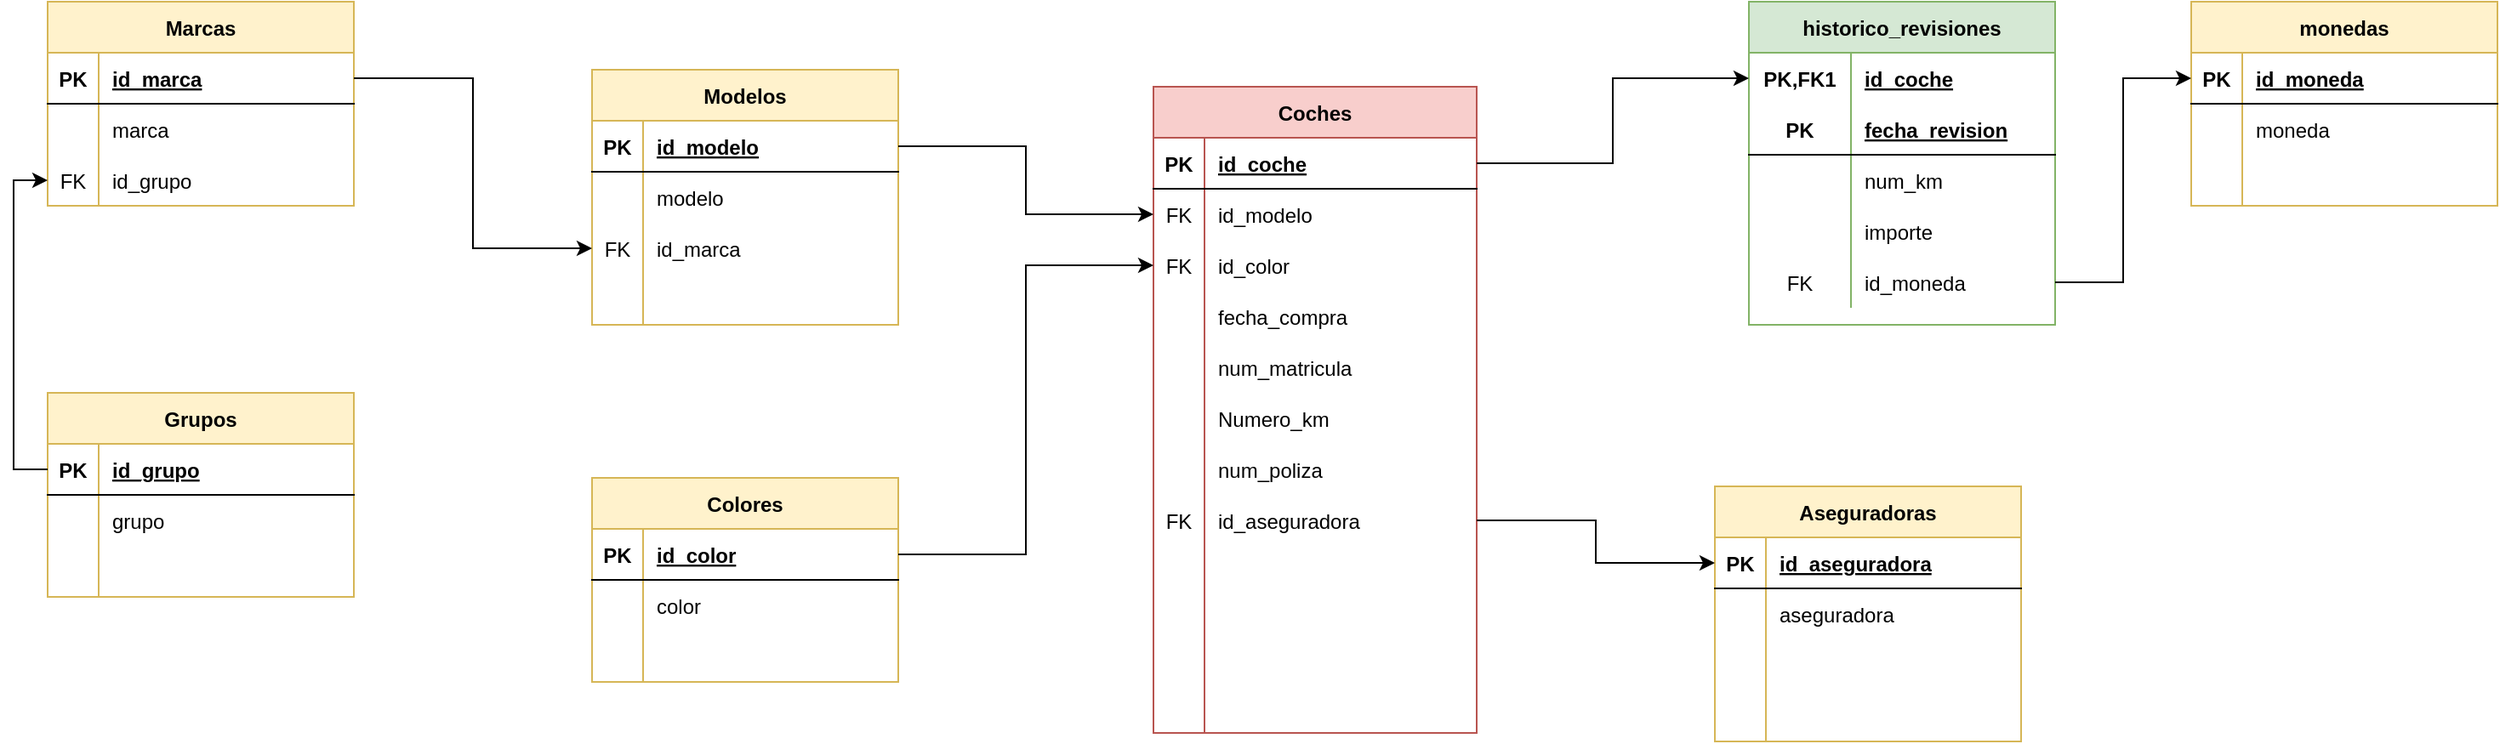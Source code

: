 <mxfile version="20.3.0" type="device"><diagram id="5-BfF96sbizNZvlK17bs" name="Página-1"><mxGraphModel dx="2211" dy="865" grid="1" gridSize="10" guides="1" tooltips="1" connect="1" arrows="1" fold="1" page="1" pageScale="1" pageWidth="827" pageHeight="1169" math="0" shadow="0"><root><mxCell id="0"/><mxCell id="1" parent="0"/><mxCell id="2nH97cNSWeo9wvCZUcei-1" value="Coches" style="shape=table;startSize=30;container=1;collapsible=1;childLayout=tableLayout;fixedRows=1;rowLines=0;fontStyle=1;align=center;resizeLast=1;fillColor=#f8cecc;strokeColor=#b85450;" parent="1" vertex="1"><mxGeometry x="110" y="90" width="190" height="380" as="geometry"/></mxCell><mxCell id="2nH97cNSWeo9wvCZUcei-2" value="" style="shape=tableRow;horizontal=0;startSize=0;swimlaneHead=0;swimlaneBody=0;fillColor=none;collapsible=0;dropTarget=0;points=[[0,0.5],[1,0.5]];portConstraint=eastwest;top=0;left=0;right=0;bottom=1;" parent="2nH97cNSWeo9wvCZUcei-1" vertex="1"><mxGeometry y="30" width="190" height="30" as="geometry"/></mxCell><mxCell id="2nH97cNSWeo9wvCZUcei-3" value="PK" style="shape=partialRectangle;connectable=0;fillColor=none;top=0;left=0;bottom=0;right=0;fontStyle=1;overflow=hidden;" parent="2nH97cNSWeo9wvCZUcei-2" vertex="1"><mxGeometry width="30" height="30" as="geometry"><mxRectangle width="30" height="30" as="alternateBounds"/></mxGeometry></mxCell><mxCell id="2nH97cNSWeo9wvCZUcei-4" value="id_coche" style="shape=partialRectangle;connectable=0;fillColor=none;top=0;left=0;bottom=0;right=0;align=left;spacingLeft=6;fontStyle=5;overflow=hidden;" parent="2nH97cNSWeo9wvCZUcei-2" vertex="1"><mxGeometry x="30" width="160" height="30" as="geometry"><mxRectangle width="160" height="30" as="alternateBounds"/></mxGeometry></mxCell><mxCell id="2nH97cNSWeo9wvCZUcei-5" value="" style="shape=tableRow;horizontal=0;startSize=0;swimlaneHead=0;swimlaneBody=0;fillColor=none;collapsible=0;dropTarget=0;points=[[0,0.5],[1,0.5]];portConstraint=eastwest;top=0;left=0;right=0;bottom=0;" parent="2nH97cNSWeo9wvCZUcei-1" vertex="1"><mxGeometry y="60" width="190" height="30" as="geometry"/></mxCell><mxCell id="2nH97cNSWeo9wvCZUcei-6" value="FK" style="shape=partialRectangle;connectable=0;fillColor=none;top=0;left=0;bottom=0;right=0;editable=1;overflow=hidden;" parent="2nH97cNSWeo9wvCZUcei-5" vertex="1"><mxGeometry width="30" height="30" as="geometry"><mxRectangle width="30" height="30" as="alternateBounds"/></mxGeometry></mxCell><mxCell id="2nH97cNSWeo9wvCZUcei-7" value="id_modelo" style="shape=partialRectangle;connectable=0;fillColor=none;top=0;left=0;bottom=0;right=0;align=left;spacingLeft=6;overflow=hidden;" parent="2nH97cNSWeo9wvCZUcei-5" vertex="1"><mxGeometry x="30" width="160" height="30" as="geometry"><mxRectangle width="160" height="30" as="alternateBounds"/></mxGeometry></mxCell><mxCell id="2nH97cNSWeo9wvCZUcei-14" value="" style="shape=tableRow;horizontal=0;startSize=0;swimlaneHead=0;swimlaneBody=0;fillColor=none;collapsible=0;dropTarget=0;points=[[0,0.5],[1,0.5]];portConstraint=eastwest;top=0;left=0;right=0;bottom=0;" parent="2nH97cNSWeo9wvCZUcei-1" vertex="1"><mxGeometry y="90" width="190" height="30" as="geometry"/></mxCell><mxCell id="2nH97cNSWeo9wvCZUcei-15" value="FK" style="shape=partialRectangle;connectable=0;fillColor=none;top=0;left=0;bottom=0;right=0;editable=1;overflow=hidden;" parent="2nH97cNSWeo9wvCZUcei-14" vertex="1"><mxGeometry width="30" height="30" as="geometry"><mxRectangle width="30" height="30" as="alternateBounds"/></mxGeometry></mxCell><mxCell id="2nH97cNSWeo9wvCZUcei-16" value="id_color" style="shape=partialRectangle;connectable=0;fillColor=none;top=0;left=0;bottom=0;right=0;align=left;spacingLeft=6;overflow=hidden;" parent="2nH97cNSWeo9wvCZUcei-14" vertex="1"><mxGeometry x="30" width="160" height="30" as="geometry"><mxRectangle width="160" height="30" as="alternateBounds"/></mxGeometry></mxCell><mxCell id="2nH97cNSWeo9wvCZUcei-29" value="" style="shape=tableRow;horizontal=0;startSize=0;swimlaneHead=0;swimlaneBody=0;fillColor=none;collapsible=0;dropTarget=0;points=[[0,0.5],[1,0.5]];portConstraint=eastwest;top=0;left=0;right=0;bottom=0;" parent="2nH97cNSWeo9wvCZUcei-1" vertex="1"><mxGeometry y="120" width="190" height="30" as="geometry"/></mxCell><mxCell id="2nH97cNSWeo9wvCZUcei-30" value="" style="shape=partialRectangle;connectable=0;fillColor=none;top=0;left=0;bottom=0;right=0;editable=1;overflow=hidden;" parent="2nH97cNSWeo9wvCZUcei-29" vertex="1"><mxGeometry width="30" height="30" as="geometry"><mxRectangle width="30" height="30" as="alternateBounds"/></mxGeometry></mxCell><mxCell id="2nH97cNSWeo9wvCZUcei-31" value="fecha_compra" style="shape=partialRectangle;connectable=0;fillColor=none;top=0;left=0;bottom=0;right=0;align=left;spacingLeft=6;overflow=hidden;" parent="2nH97cNSWeo9wvCZUcei-29" vertex="1"><mxGeometry x="30" width="160" height="30" as="geometry"><mxRectangle width="160" height="30" as="alternateBounds"/></mxGeometry></mxCell><mxCell id="2nH97cNSWeo9wvCZUcei-17" value="" style="shape=tableRow;horizontal=0;startSize=0;swimlaneHead=0;swimlaneBody=0;fillColor=none;collapsible=0;dropTarget=0;points=[[0,0.5],[1,0.5]];portConstraint=eastwest;top=0;left=0;right=0;bottom=0;" parent="2nH97cNSWeo9wvCZUcei-1" vertex="1"><mxGeometry y="150" width="190" height="30" as="geometry"/></mxCell><mxCell id="2nH97cNSWeo9wvCZUcei-18" value="" style="shape=partialRectangle;connectable=0;fillColor=none;top=0;left=0;bottom=0;right=0;editable=1;overflow=hidden;" parent="2nH97cNSWeo9wvCZUcei-17" vertex="1"><mxGeometry width="30" height="30" as="geometry"><mxRectangle width="30" height="30" as="alternateBounds"/></mxGeometry></mxCell><mxCell id="2nH97cNSWeo9wvCZUcei-19" value="num_matricula" style="shape=partialRectangle;connectable=0;fillColor=none;top=0;left=0;bottom=0;right=0;align=left;spacingLeft=6;overflow=hidden;" parent="2nH97cNSWeo9wvCZUcei-17" vertex="1"><mxGeometry x="30" width="160" height="30" as="geometry"><mxRectangle width="160" height="30" as="alternateBounds"/></mxGeometry></mxCell><mxCell id="2nH97cNSWeo9wvCZUcei-20" value="" style="shape=tableRow;horizontal=0;startSize=0;swimlaneHead=0;swimlaneBody=0;fillColor=none;collapsible=0;dropTarget=0;points=[[0,0.5],[1,0.5]];portConstraint=eastwest;top=0;left=0;right=0;bottom=0;" parent="2nH97cNSWeo9wvCZUcei-1" vertex="1"><mxGeometry y="180" width="190" height="30" as="geometry"/></mxCell><mxCell id="2nH97cNSWeo9wvCZUcei-21" value="" style="shape=partialRectangle;connectable=0;fillColor=none;top=0;left=0;bottom=0;right=0;editable=1;overflow=hidden;" parent="2nH97cNSWeo9wvCZUcei-20" vertex="1"><mxGeometry width="30" height="30" as="geometry"><mxRectangle width="30" height="30" as="alternateBounds"/></mxGeometry></mxCell><mxCell id="2nH97cNSWeo9wvCZUcei-22" value="Numero_km" style="shape=partialRectangle;connectable=0;fillColor=none;top=0;left=0;bottom=0;right=0;align=left;spacingLeft=6;overflow=hidden;" parent="2nH97cNSWeo9wvCZUcei-20" vertex="1"><mxGeometry x="30" width="160" height="30" as="geometry"><mxRectangle width="160" height="30" as="alternateBounds"/></mxGeometry></mxCell><mxCell id="2nH97cNSWeo9wvCZUcei-26" value="" style="shape=tableRow;horizontal=0;startSize=0;swimlaneHead=0;swimlaneBody=0;fillColor=none;collapsible=0;dropTarget=0;points=[[0,0.5],[1,0.5]];portConstraint=eastwest;top=0;left=0;right=0;bottom=0;" parent="2nH97cNSWeo9wvCZUcei-1" vertex="1"><mxGeometry y="210" width="190" height="30" as="geometry"/></mxCell><mxCell id="2nH97cNSWeo9wvCZUcei-27" value="" style="shape=partialRectangle;connectable=0;fillColor=none;top=0;left=0;bottom=0;right=0;editable=1;overflow=hidden;" parent="2nH97cNSWeo9wvCZUcei-26" vertex="1"><mxGeometry width="30" height="30" as="geometry"><mxRectangle width="30" height="30" as="alternateBounds"/></mxGeometry></mxCell><mxCell id="2nH97cNSWeo9wvCZUcei-28" value="num_poliza" style="shape=partialRectangle;connectable=0;fillColor=none;top=0;left=0;bottom=0;right=0;align=left;spacingLeft=6;overflow=hidden;" parent="2nH97cNSWeo9wvCZUcei-26" vertex="1"><mxGeometry x="30" width="160" height="30" as="geometry"><mxRectangle width="160" height="30" as="alternateBounds"/></mxGeometry></mxCell><mxCell id="2nH97cNSWeo9wvCZUcei-23" value="" style="shape=tableRow;horizontal=0;startSize=0;swimlaneHead=0;swimlaneBody=0;fillColor=none;collapsible=0;dropTarget=0;points=[[0,0.5],[1,0.5]];portConstraint=eastwest;top=0;left=0;right=0;bottom=0;" parent="2nH97cNSWeo9wvCZUcei-1" vertex="1"><mxGeometry y="240" width="190" height="30" as="geometry"/></mxCell><mxCell id="2nH97cNSWeo9wvCZUcei-24" value="FK" style="shape=partialRectangle;connectable=0;fillColor=none;top=0;left=0;bottom=0;right=0;editable=1;overflow=hidden;" parent="2nH97cNSWeo9wvCZUcei-23" vertex="1"><mxGeometry width="30" height="30" as="geometry"><mxRectangle width="30" height="30" as="alternateBounds"/></mxGeometry></mxCell><mxCell id="2nH97cNSWeo9wvCZUcei-25" value="id_aseguradora" style="shape=partialRectangle;connectable=0;fillColor=none;top=0;left=0;bottom=0;right=0;align=left;spacingLeft=6;overflow=hidden;" parent="2nH97cNSWeo9wvCZUcei-23" vertex="1"><mxGeometry x="30" width="160" height="30" as="geometry"><mxRectangle width="160" height="30" as="alternateBounds"/></mxGeometry></mxCell><mxCell id="2nH97cNSWeo9wvCZUcei-32" value="" style="shape=tableRow;horizontal=0;startSize=0;swimlaneHead=0;swimlaneBody=0;fillColor=none;collapsible=0;dropTarget=0;points=[[0,0.5],[1,0.5]];portConstraint=eastwest;top=0;left=0;right=0;bottom=0;" parent="2nH97cNSWeo9wvCZUcei-1" vertex="1"><mxGeometry y="270" width="190" height="30" as="geometry"/></mxCell><mxCell id="2nH97cNSWeo9wvCZUcei-33" value="" style="shape=partialRectangle;connectable=0;fillColor=none;top=0;left=0;bottom=0;right=0;editable=1;overflow=hidden;" parent="2nH97cNSWeo9wvCZUcei-32" vertex="1"><mxGeometry width="30" height="30" as="geometry"><mxRectangle width="30" height="30" as="alternateBounds"/></mxGeometry></mxCell><mxCell id="2nH97cNSWeo9wvCZUcei-34" value="" style="shape=partialRectangle;connectable=0;fillColor=none;top=0;left=0;bottom=0;right=0;align=left;spacingLeft=6;overflow=hidden;" parent="2nH97cNSWeo9wvCZUcei-32" vertex="1"><mxGeometry x="30" width="160" height="30" as="geometry"><mxRectangle width="160" height="30" as="alternateBounds"/></mxGeometry></mxCell><mxCell id="2nH97cNSWeo9wvCZUcei-8" value="" style="shape=tableRow;horizontal=0;startSize=0;swimlaneHead=0;swimlaneBody=0;fillColor=none;collapsible=0;dropTarget=0;points=[[0,0.5],[1,0.5]];portConstraint=eastwest;top=0;left=0;right=0;bottom=0;" parent="2nH97cNSWeo9wvCZUcei-1" vertex="1"><mxGeometry y="300" width="190" height="30" as="geometry"/></mxCell><mxCell id="2nH97cNSWeo9wvCZUcei-9" value="" style="shape=partialRectangle;connectable=0;fillColor=none;top=0;left=0;bottom=0;right=0;editable=1;overflow=hidden;" parent="2nH97cNSWeo9wvCZUcei-8" vertex="1"><mxGeometry width="30" height="30" as="geometry"><mxRectangle width="30" height="30" as="alternateBounds"/></mxGeometry></mxCell><mxCell id="2nH97cNSWeo9wvCZUcei-10" value="" style="shape=partialRectangle;connectable=0;fillColor=none;top=0;left=0;bottom=0;right=0;align=left;spacingLeft=6;overflow=hidden;" parent="2nH97cNSWeo9wvCZUcei-8" vertex="1"><mxGeometry x="30" width="160" height="30" as="geometry"><mxRectangle width="160" height="30" as="alternateBounds"/></mxGeometry></mxCell><mxCell id="2nH97cNSWeo9wvCZUcei-11" value="" style="shape=tableRow;horizontal=0;startSize=0;swimlaneHead=0;swimlaneBody=0;fillColor=none;collapsible=0;dropTarget=0;points=[[0,0.5],[1,0.5]];portConstraint=eastwest;top=0;left=0;right=0;bottom=0;" parent="2nH97cNSWeo9wvCZUcei-1" vertex="1"><mxGeometry y="330" width="190" height="20" as="geometry"/></mxCell><mxCell id="2nH97cNSWeo9wvCZUcei-12" value="" style="shape=partialRectangle;connectable=0;fillColor=none;top=0;left=0;bottom=0;right=0;editable=1;overflow=hidden;" parent="2nH97cNSWeo9wvCZUcei-11" vertex="1"><mxGeometry width="30" height="20" as="geometry"><mxRectangle width="30" height="20" as="alternateBounds"/></mxGeometry></mxCell><mxCell id="2nH97cNSWeo9wvCZUcei-13" value="" style="shape=partialRectangle;connectable=0;fillColor=none;top=0;left=0;bottom=0;right=0;align=left;spacingLeft=6;overflow=hidden;" parent="2nH97cNSWeo9wvCZUcei-11" vertex="1"><mxGeometry x="30" width="160" height="20" as="geometry"><mxRectangle width="160" height="20" as="alternateBounds"/></mxGeometry></mxCell><mxCell id="2nH97cNSWeo9wvCZUcei-68" value="" style="shape=tableRow;horizontal=0;startSize=0;swimlaneHead=0;swimlaneBody=0;fillColor=none;collapsible=0;dropTarget=0;points=[[0,0.5],[1,0.5]];portConstraint=eastwest;top=0;left=0;right=0;bottom=0;" parent="2nH97cNSWeo9wvCZUcei-1" vertex="1"><mxGeometry y="350" width="190" height="30" as="geometry"/></mxCell><mxCell id="2nH97cNSWeo9wvCZUcei-69" value="" style="shape=partialRectangle;connectable=0;fillColor=none;top=0;left=0;bottom=0;right=0;editable=1;overflow=hidden;" parent="2nH97cNSWeo9wvCZUcei-68" vertex="1"><mxGeometry width="30" height="30" as="geometry"><mxRectangle width="30" height="30" as="alternateBounds"/></mxGeometry></mxCell><mxCell id="2nH97cNSWeo9wvCZUcei-70" value="" style="shape=partialRectangle;connectable=0;fillColor=none;top=0;left=0;bottom=0;right=0;align=left;spacingLeft=6;overflow=hidden;" parent="2nH97cNSWeo9wvCZUcei-68" vertex="1"><mxGeometry x="30" width="160" height="30" as="geometry"><mxRectangle width="160" height="30" as="alternateBounds"/></mxGeometry></mxCell><mxCell id="2nH97cNSWeo9wvCZUcei-61" value="Modelos" style="shape=table;startSize=30;container=1;collapsible=1;childLayout=tableLayout;fixedRows=1;rowLines=0;fontStyle=1;align=center;resizeLast=1;fillColor=#fff2cc;strokeColor=#d6b656;" parent="1" vertex="1"><mxGeometry x="-220" y="80" width="180" height="150" as="geometry"/></mxCell><mxCell id="2nH97cNSWeo9wvCZUcei-62" value="" style="shape=tableRow;horizontal=0;startSize=0;swimlaneHead=0;swimlaneBody=0;fillColor=none;collapsible=0;dropTarget=0;points=[[0,0.5],[1,0.5]];portConstraint=eastwest;top=0;left=0;right=0;bottom=1;" parent="2nH97cNSWeo9wvCZUcei-61" vertex="1"><mxGeometry y="30" width="180" height="30" as="geometry"/></mxCell><mxCell id="2nH97cNSWeo9wvCZUcei-63" value="PK" style="shape=partialRectangle;connectable=0;fillColor=none;top=0;left=0;bottom=0;right=0;fontStyle=1;overflow=hidden;" parent="2nH97cNSWeo9wvCZUcei-62" vertex="1"><mxGeometry width="30" height="30" as="geometry"><mxRectangle width="30" height="30" as="alternateBounds"/></mxGeometry></mxCell><mxCell id="2nH97cNSWeo9wvCZUcei-64" value="id_modelo" style="shape=partialRectangle;connectable=0;fillColor=none;top=0;left=0;bottom=0;right=0;align=left;spacingLeft=6;fontStyle=5;overflow=hidden;" parent="2nH97cNSWeo9wvCZUcei-62" vertex="1"><mxGeometry x="30" width="150" height="30" as="geometry"><mxRectangle width="150" height="30" as="alternateBounds"/></mxGeometry></mxCell><mxCell id="2nH97cNSWeo9wvCZUcei-65" value="" style="shape=tableRow;horizontal=0;startSize=0;swimlaneHead=0;swimlaneBody=0;fillColor=none;collapsible=0;dropTarget=0;points=[[0,0.5],[1,0.5]];portConstraint=eastwest;top=0;left=0;right=0;bottom=0;" parent="2nH97cNSWeo9wvCZUcei-61" vertex="1"><mxGeometry y="60" width="180" height="30" as="geometry"/></mxCell><mxCell id="2nH97cNSWeo9wvCZUcei-66" value="" style="shape=partialRectangle;connectable=0;fillColor=none;top=0;left=0;bottom=0;right=0;editable=1;overflow=hidden;" parent="2nH97cNSWeo9wvCZUcei-65" vertex="1"><mxGeometry width="30" height="30" as="geometry"><mxRectangle width="30" height="30" as="alternateBounds"/></mxGeometry></mxCell><mxCell id="2nH97cNSWeo9wvCZUcei-67" value="modelo" style="shape=partialRectangle;connectable=0;fillColor=none;top=0;left=0;bottom=0;right=0;align=left;spacingLeft=6;overflow=hidden;" parent="2nH97cNSWeo9wvCZUcei-65" vertex="1"><mxGeometry x="30" width="150" height="30" as="geometry"><mxRectangle width="150" height="30" as="alternateBounds"/></mxGeometry></mxCell><mxCell id="2nH97cNSWeo9wvCZUcei-176" value="" style="shape=tableRow;horizontal=0;startSize=0;swimlaneHead=0;swimlaneBody=0;fillColor=none;collapsible=0;dropTarget=0;points=[[0,0.5],[1,0.5]];portConstraint=eastwest;top=0;left=0;right=0;bottom=0;" parent="2nH97cNSWeo9wvCZUcei-61" vertex="1"><mxGeometry y="90" width="180" height="30" as="geometry"/></mxCell><mxCell id="2nH97cNSWeo9wvCZUcei-177" value="FK" style="shape=partialRectangle;connectable=0;fillColor=none;top=0;left=0;bottom=0;right=0;editable=1;overflow=hidden;" parent="2nH97cNSWeo9wvCZUcei-176" vertex="1"><mxGeometry width="30" height="30" as="geometry"><mxRectangle width="30" height="30" as="alternateBounds"/></mxGeometry></mxCell><mxCell id="2nH97cNSWeo9wvCZUcei-178" value="id_marca" style="shape=partialRectangle;connectable=0;fillColor=none;top=0;left=0;bottom=0;right=0;align=left;spacingLeft=6;overflow=hidden;" parent="2nH97cNSWeo9wvCZUcei-176" vertex="1"><mxGeometry x="30" width="150" height="30" as="geometry"><mxRectangle width="150" height="30" as="alternateBounds"/></mxGeometry></mxCell><mxCell id="2nH97cNSWeo9wvCZUcei-71" value="" style="shape=tableRow;horizontal=0;startSize=0;swimlaneHead=0;swimlaneBody=0;fillColor=none;collapsible=0;dropTarget=0;points=[[0,0.5],[1,0.5]];portConstraint=eastwest;top=0;left=0;right=0;bottom=0;" parent="2nH97cNSWeo9wvCZUcei-61" vertex="1"><mxGeometry y="120" width="180" height="30" as="geometry"/></mxCell><mxCell id="2nH97cNSWeo9wvCZUcei-72" value="" style="shape=partialRectangle;connectable=0;fillColor=none;top=0;left=0;bottom=0;right=0;editable=1;overflow=hidden;" parent="2nH97cNSWeo9wvCZUcei-71" vertex="1"><mxGeometry width="30" height="30" as="geometry"><mxRectangle width="30" height="30" as="alternateBounds"/></mxGeometry></mxCell><mxCell id="2nH97cNSWeo9wvCZUcei-73" value="" style="shape=partialRectangle;connectable=0;fillColor=none;top=0;left=0;bottom=0;right=0;align=left;spacingLeft=6;overflow=hidden;" parent="2nH97cNSWeo9wvCZUcei-71" vertex="1"><mxGeometry x="30" width="150" height="30" as="geometry"><mxRectangle width="150" height="30" as="alternateBounds"/></mxGeometry></mxCell><mxCell id="2nH97cNSWeo9wvCZUcei-74" style="edgeStyle=orthogonalEdgeStyle;rounded=0;orthogonalLoop=1;jettySize=auto;html=1;entryX=0;entryY=0.5;entryDx=0;entryDy=0;" parent="1" source="2nH97cNSWeo9wvCZUcei-62" target="2nH97cNSWeo9wvCZUcei-5" edge="1"><mxGeometry relative="1" as="geometry"/></mxCell><mxCell id="2nH97cNSWeo9wvCZUcei-75" value="Marcas" style="shape=table;startSize=30;container=1;collapsible=1;childLayout=tableLayout;fixedRows=1;rowLines=0;fontStyle=1;align=center;resizeLast=1;fillColor=#fff2cc;strokeColor=#d6b656;" parent="1" vertex="1"><mxGeometry x="-540" y="40" width="180" height="120" as="geometry"/></mxCell><mxCell id="2nH97cNSWeo9wvCZUcei-76" value="" style="shape=tableRow;horizontal=0;startSize=0;swimlaneHead=0;swimlaneBody=0;fillColor=none;collapsible=0;dropTarget=0;points=[[0,0.5],[1,0.5]];portConstraint=eastwest;top=0;left=0;right=0;bottom=1;" parent="2nH97cNSWeo9wvCZUcei-75" vertex="1"><mxGeometry y="30" width="180" height="30" as="geometry"/></mxCell><mxCell id="2nH97cNSWeo9wvCZUcei-77" value="PK" style="shape=partialRectangle;connectable=0;fillColor=none;top=0;left=0;bottom=0;right=0;fontStyle=1;overflow=hidden;" parent="2nH97cNSWeo9wvCZUcei-76" vertex="1"><mxGeometry width="30" height="30" as="geometry"><mxRectangle width="30" height="30" as="alternateBounds"/></mxGeometry></mxCell><mxCell id="2nH97cNSWeo9wvCZUcei-78" value="id_marca" style="shape=partialRectangle;connectable=0;fillColor=none;top=0;left=0;bottom=0;right=0;align=left;spacingLeft=6;fontStyle=5;overflow=hidden;" parent="2nH97cNSWeo9wvCZUcei-76" vertex="1"><mxGeometry x="30" width="150" height="30" as="geometry"><mxRectangle width="150" height="30" as="alternateBounds"/></mxGeometry></mxCell><mxCell id="2nH97cNSWeo9wvCZUcei-79" value="" style="shape=tableRow;horizontal=0;startSize=0;swimlaneHead=0;swimlaneBody=0;fillColor=none;collapsible=0;dropTarget=0;points=[[0,0.5],[1,0.5]];portConstraint=eastwest;top=0;left=0;right=0;bottom=0;" parent="2nH97cNSWeo9wvCZUcei-75" vertex="1"><mxGeometry y="60" width="180" height="30" as="geometry"/></mxCell><mxCell id="2nH97cNSWeo9wvCZUcei-80" value="" style="shape=partialRectangle;connectable=0;fillColor=none;top=0;left=0;bottom=0;right=0;editable=1;overflow=hidden;" parent="2nH97cNSWeo9wvCZUcei-79" vertex="1"><mxGeometry width="30" height="30" as="geometry"><mxRectangle width="30" height="30" as="alternateBounds"/></mxGeometry></mxCell><mxCell id="2nH97cNSWeo9wvCZUcei-81" value="marca" style="shape=partialRectangle;connectable=0;fillColor=none;top=0;left=0;bottom=0;right=0;align=left;spacingLeft=6;overflow=hidden;" parent="2nH97cNSWeo9wvCZUcei-79" vertex="1"><mxGeometry x="30" width="150" height="30" as="geometry"><mxRectangle width="150" height="30" as="alternateBounds"/></mxGeometry></mxCell><mxCell id="2nH97cNSWeo9wvCZUcei-82" value="" style="shape=tableRow;horizontal=0;startSize=0;swimlaneHead=0;swimlaneBody=0;fillColor=none;collapsible=0;dropTarget=0;points=[[0,0.5],[1,0.5]];portConstraint=eastwest;top=0;left=0;right=0;bottom=0;" parent="2nH97cNSWeo9wvCZUcei-75" vertex="1"><mxGeometry y="90" width="180" height="30" as="geometry"/></mxCell><mxCell id="2nH97cNSWeo9wvCZUcei-83" value="FK" style="shape=partialRectangle;connectable=0;fillColor=none;top=0;left=0;bottom=0;right=0;editable=1;overflow=hidden;" parent="2nH97cNSWeo9wvCZUcei-82" vertex="1"><mxGeometry width="30" height="30" as="geometry"><mxRectangle width="30" height="30" as="alternateBounds"/></mxGeometry></mxCell><mxCell id="2nH97cNSWeo9wvCZUcei-84" value="id_grupo" style="shape=partialRectangle;connectable=0;fillColor=none;top=0;left=0;bottom=0;right=0;align=left;spacingLeft=6;overflow=hidden;" parent="2nH97cNSWeo9wvCZUcei-82" vertex="1"><mxGeometry x="30" width="150" height="30" as="geometry"><mxRectangle width="150" height="30" as="alternateBounds"/></mxGeometry></mxCell><mxCell id="2nH97cNSWeo9wvCZUcei-88" value="Grupos" style="shape=table;startSize=30;container=1;collapsible=1;childLayout=tableLayout;fixedRows=1;rowLines=0;fontStyle=1;align=center;resizeLast=1;fillColor=#fff2cc;strokeColor=#d6b656;" parent="1" vertex="1"><mxGeometry x="-540" y="270" width="180" height="120" as="geometry"/></mxCell><mxCell id="2nH97cNSWeo9wvCZUcei-89" value="" style="shape=tableRow;horizontal=0;startSize=0;swimlaneHead=0;swimlaneBody=0;fillColor=none;collapsible=0;dropTarget=0;points=[[0,0.5],[1,0.5]];portConstraint=eastwest;top=0;left=0;right=0;bottom=1;" parent="2nH97cNSWeo9wvCZUcei-88" vertex="1"><mxGeometry y="30" width="180" height="30" as="geometry"/></mxCell><mxCell id="2nH97cNSWeo9wvCZUcei-90" value="PK" style="shape=partialRectangle;connectable=0;fillColor=none;top=0;left=0;bottom=0;right=0;fontStyle=1;overflow=hidden;" parent="2nH97cNSWeo9wvCZUcei-89" vertex="1"><mxGeometry width="30" height="30" as="geometry"><mxRectangle width="30" height="30" as="alternateBounds"/></mxGeometry></mxCell><mxCell id="2nH97cNSWeo9wvCZUcei-91" value="id_grupo" style="shape=partialRectangle;connectable=0;fillColor=none;top=0;left=0;bottom=0;right=0;align=left;spacingLeft=6;fontStyle=5;overflow=hidden;" parent="2nH97cNSWeo9wvCZUcei-89" vertex="1"><mxGeometry x="30" width="150" height="30" as="geometry"><mxRectangle width="150" height="30" as="alternateBounds"/></mxGeometry></mxCell><mxCell id="2nH97cNSWeo9wvCZUcei-92" value="" style="shape=tableRow;horizontal=0;startSize=0;swimlaneHead=0;swimlaneBody=0;fillColor=none;collapsible=0;dropTarget=0;points=[[0,0.5],[1,0.5]];portConstraint=eastwest;top=0;left=0;right=0;bottom=0;" parent="2nH97cNSWeo9wvCZUcei-88" vertex="1"><mxGeometry y="60" width="180" height="30" as="geometry"/></mxCell><mxCell id="2nH97cNSWeo9wvCZUcei-93" value="" style="shape=partialRectangle;connectable=0;fillColor=none;top=0;left=0;bottom=0;right=0;editable=1;overflow=hidden;" parent="2nH97cNSWeo9wvCZUcei-92" vertex="1"><mxGeometry width="30" height="30" as="geometry"><mxRectangle width="30" height="30" as="alternateBounds"/></mxGeometry></mxCell><mxCell id="2nH97cNSWeo9wvCZUcei-94" value="grupo" style="shape=partialRectangle;connectable=0;fillColor=none;top=0;left=0;bottom=0;right=0;align=left;spacingLeft=6;overflow=hidden;" parent="2nH97cNSWeo9wvCZUcei-92" vertex="1"><mxGeometry x="30" width="150" height="30" as="geometry"><mxRectangle width="150" height="30" as="alternateBounds"/></mxGeometry></mxCell><mxCell id="2nH97cNSWeo9wvCZUcei-95" value="" style="shape=tableRow;horizontal=0;startSize=0;swimlaneHead=0;swimlaneBody=0;fillColor=none;collapsible=0;dropTarget=0;points=[[0,0.5],[1,0.5]];portConstraint=eastwest;top=0;left=0;right=0;bottom=0;" parent="2nH97cNSWeo9wvCZUcei-88" vertex="1"><mxGeometry y="90" width="180" height="30" as="geometry"/></mxCell><mxCell id="2nH97cNSWeo9wvCZUcei-96" value="" style="shape=partialRectangle;connectable=0;fillColor=none;top=0;left=0;bottom=0;right=0;editable=1;overflow=hidden;" parent="2nH97cNSWeo9wvCZUcei-95" vertex="1"><mxGeometry width="30" height="30" as="geometry"><mxRectangle width="30" height="30" as="alternateBounds"/></mxGeometry></mxCell><mxCell id="2nH97cNSWeo9wvCZUcei-97" value="" style="shape=partialRectangle;connectable=0;fillColor=none;top=0;left=0;bottom=0;right=0;align=left;spacingLeft=6;overflow=hidden;" parent="2nH97cNSWeo9wvCZUcei-95" vertex="1"><mxGeometry x="30" width="150" height="30" as="geometry"><mxRectangle width="150" height="30" as="alternateBounds"/></mxGeometry></mxCell><mxCell id="2nH97cNSWeo9wvCZUcei-103" value="Colores" style="shape=table;startSize=30;container=1;collapsible=1;childLayout=tableLayout;fixedRows=1;rowLines=0;fontStyle=1;align=center;resizeLast=1;fillColor=#fff2cc;strokeColor=#d6b656;" parent="1" vertex="1"><mxGeometry x="-220" y="320" width="180" height="120" as="geometry"/></mxCell><mxCell id="2nH97cNSWeo9wvCZUcei-104" value="" style="shape=tableRow;horizontal=0;startSize=0;swimlaneHead=0;swimlaneBody=0;fillColor=none;collapsible=0;dropTarget=0;points=[[0,0.5],[1,0.5]];portConstraint=eastwest;top=0;left=0;right=0;bottom=1;" parent="2nH97cNSWeo9wvCZUcei-103" vertex="1"><mxGeometry y="30" width="180" height="30" as="geometry"/></mxCell><mxCell id="2nH97cNSWeo9wvCZUcei-105" value="PK" style="shape=partialRectangle;connectable=0;fillColor=none;top=0;left=0;bottom=0;right=0;fontStyle=1;overflow=hidden;" parent="2nH97cNSWeo9wvCZUcei-104" vertex="1"><mxGeometry width="30" height="30" as="geometry"><mxRectangle width="30" height="30" as="alternateBounds"/></mxGeometry></mxCell><mxCell id="2nH97cNSWeo9wvCZUcei-106" value="id_color" style="shape=partialRectangle;connectable=0;fillColor=none;top=0;left=0;bottom=0;right=0;align=left;spacingLeft=6;fontStyle=5;overflow=hidden;" parent="2nH97cNSWeo9wvCZUcei-104" vertex="1"><mxGeometry x="30" width="150" height="30" as="geometry"><mxRectangle width="150" height="30" as="alternateBounds"/></mxGeometry></mxCell><mxCell id="2nH97cNSWeo9wvCZUcei-107" value="" style="shape=tableRow;horizontal=0;startSize=0;swimlaneHead=0;swimlaneBody=0;fillColor=none;collapsible=0;dropTarget=0;points=[[0,0.5],[1,0.5]];portConstraint=eastwest;top=0;left=0;right=0;bottom=0;" parent="2nH97cNSWeo9wvCZUcei-103" vertex="1"><mxGeometry y="60" width="180" height="30" as="geometry"/></mxCell><mxCell id="2nH97cNSWeo9wvCZUcei-108" value="" style="shape=partialRectangle;connectable=0;fillColor=none;top=0;left=0;bottom=0;right=0;editable=1;overflow=hidden;" parent="2nH97cNSWeo9wvCZUcei-107" vertex="1"><mxGeometry width="30" height="30" as="geometry"><mxRectangle width="30" height="30" as="alternateBounds"/></mxGeometry></mxCell><mxCell id="2nH97cNSWeo9wvCZUcei-109" value="color" style="shape=partialRectangle;connectable=0;fillColor=none;top=0;left=0;bottom=0;right=0;align=left;spacingLeft=6;overflow=hidden;" parent="2nH97cNSWeo9wvCZUcei-107" vertex="1"><mxGeometry x="30" width="150" height="30" as="geometry"><mxRectangle width="150" height="30" as="alternateBounds"/></mxGeometry></mxCell><mxCell id="2nH97cNSWeo9wvCZUcei-110" value="" style="shape=tableRow;horizontal=0;startSize=0;swimlaneHead=0;swimlaneBody=0;fillColor=none;collapsible=0;dropTarget=0;points=[[0,0.5],[1,0.5]];portConstraint=eastwest;top=0;left=0;right=0;bottom=0;" parent="2nH97cNSWeo9wvCZUcei-103" vertex="1"><mxGeometry y="90" width="180" height="30" as="geometry"/></mxCell><mxCell id="2nH97cNSWeo9wvCZUcei-111" value="" style="shape=partialRectangle;connectable=0;fillColor=none;top=0;left=0;bottom=0;right=0;editable=1;overflow=hidden;" parent="2nH97cNSWeo9wvCZUcei-110" vertex="1"><mxGeometry width="30" height="30" as="geometry"><mxRectangle width="30" height="30" as="alternateBounds"/></mxGeometry></mxCell><mxCell id="2nH97cNSWeo9wvCZUcei-112" value="" style="shape=partialRectangle;connectable=0;fillColor=none;top=0;left=0;bottom=0;right=0;align=left;spacingLeft=6;overflow=hidden;" parent="2nH97cNSWeo9wvCZUcei-110" vertex="1"><mxGeometry x="30" width="150" height="30" as="geometry"><mxRectangle width="150" height="30" as="alternateBounds"/></mxGeometry></mxCell><mxCell id="2nH97cNSWeo9wvCZUcei-116" style="edgeStyle=orthogonalEdgeStyle;rounded=0;orthogonalLoop=1;jettySize=auto;html=1;entryX=0;entryY=0.5;entryDx=0;entryDy=0;" parent="1" source="2nH97cNSWeo9wvCZUcei-104" target="2nH97cNSWeo9wvCZUcei-14" edge="1"><mxGeometry relative="1" as="geometry"/></mxCell><mxCell id="2nH97cNSWeo9wvCZUcei-117" value="historico_revisiones" style="shape=table;startSize=30;container=1;collapsible=1;childLayout=tableLayout;fixedRows=1;rowLines=0;fontStyle=1;align=center;resizeLast=1;fillColor=#d5e8d4;strokeColor=#82b366;" parent="1" vertex="1"><mxGeometry x="460" y="40" width="180" height="190" as="geometry"/></mxCell><mxCell id="2nH97cNSWeo9wvCZUcei-118" value="" style="shape=tableRow;horizontal=0;startSize=0;swimlaneHead=0;swimlaneBody=0;fillColor=none;collapsible=0;dropTarget=0;points=[[0,0.5],[1,0.5]];portConstraint=eastwest;top=0;left=0;right=0;bottom=0;" parent="2nH97cNSWeo9wvCZUcei-117" vertex="1"><mxGeometry y="30" width="180" height="30" as="geometry"/></mxCell><mxCell id="2nH97cNSWeo9wvCZUcei-119" value="PK,FK1" style="shape=partialRectangle;connectable=0;fillColor=none;top=0;left=0;bottom=0;right=0;fontStyle=1;overflow=hidden;" parent="2nH97cNSWeo9wvCZUcei-118" vertex="1"><mxGeometry width="60" height="30" as="geometry"><mxRectangle width="60" height="30" as="alternateBounds"/></mxGeometry></mxCell><mxCell id="2nH97cNSWeo9wvCZUcei-120" value="id_coche" style="shape=partialRectangle;connectable=0;fillColor=none;top=0;left=0;bottom=0;right=0;align=left;spacingLeft=6;fontStyle=5;overflow=hidden;" parent="2nH97cNSWeo9wvCZUcei-118" vertex="1"><mxGeometry x="60" width="120" height="30" as="geometry"><mxRectangle width="120" height="30" as="alternateBounds"/></mxGeometry></mxCell><mxCell id="2nH97cNSWeo9wvCZUcei-121" value="" style="shape=tableRow;horizontal=0;startSize=0;swimlaneHead=0;swimlaneBody=0;fillColor=none;collapsible=0;dropTarget=0;points=[[0,0.5],[1,0.5]];portConstraint=eastwest;top=0;left=0;right=0;bottom=1;" parent="2nH97cNSWeo9wvCZUcei-117" vertex="1"><mxGeometry y="60" width="180" height="30" as="geometry"/></mxCell><mxCell id="2nH97cNSWeo9wvCZUcei-122" value="PK" style="shape=partialRectangle;connectable=0;fillColor=none;top=0;left=0;bottom=0;right=0;fontStyle=1;overflow=hidden;" parent="2nH97cNSWeo9wvCZUcei-121" vertex="1"><mxGeometry width="60" height="30" as="geometry"><mxRectangle width="60" height="30" as="alternateBounds"/></mxGeometry></mxCell><mxCell id="2nH97cNSWeo9wvCZUcei-123" value="fecha_revision" style="shape=partialRectangle;connectable=0;fillColor=none;top=0;left=0;bottom=0;right=0;align=left;spacingLeft=6;fontStyle=5;overflow=hidden;" parent="2nH97cNSWeo9wvCZUcei-121" vertex="1"><mxGeometry x="60" width="120" height="30" as="geometry"><mxRectangle width="120" height="30" as="alternateBounds"/></mxGeometry></mxCell><mxCell id="2nH97cNSWeo9wvCZUcei-124" value="" style="shape=tableRow;horizontal=0;startSize=0;swimlaneHead=0;swimlaneBody=0;fillColor=none;collapsible=0;dropTarget=0;points=[[0,0.5],[1,0.5]];portConstraint=eastwest;top=0;left=0;right=0;bottom=0;" parent="2nH97cNSWeo9wvCZUcei-117" vertex="1"><mxGeometry y="90" width="180" height="30" as="geometry"/></mxCell><mxCell id="2nH97cNSWeo9wvCZUcei-125" value="" style="shape=partialRectangle;connectable=0;fillColor=none;top=0;left=0;bottom=0;right=0;editable=1;overflow=hidden;" parent="2nH97cNSWeo9wvCZUcei-124" vertex="1"><mxGeometry width="60" height="30" as="geometry"><mxRectangle width="60" height="30" as="alternateBounds"/></mxGeometry></mxCell><mxCell id="2nH97cNSWeo9wvCZUcei-126" value="num_km" style="shape=partialRectangle;connectable=0;fillColor=none;top=0;left=0;bottom=0;right=0;align=left;spacingLeft=6;overflow=hidden;" parent="2nH97cNSWeo9wvCZUcei-124" vertex="1"><mxGeometry x="60" width="120" height="30" as="geometry"><mxRectangle width="120" height="30" as="alternateBounds"/></mxGeometry></mxCell><mxCell id="2nH97cNSWeo9wvCZUcei-127" value="" style="shape=tableRow;horizontal=0;startSize=0;swimlaneHead=0;swimlaneBody=0;fillColor=none;collapsible=0;dropTarget=0;points=[[0,0.5],[1,0.5]];portConstraint=eastwest;top=0;left=0;right=0;bottom=0;" parent="2nH97cNSWeo9wvCZUcei-117" vertex="1"><mxGeometry y="120" width="180" height="30" as="geometry"/></mxCell><mxCell id="2nH97cNSWeo9wvCZUcei-128" value="" style="shape=partialRectangle;connectable=0;fillColor=none;top=0;left=0;bottom=0;right=0;editable=1;overflow=hidden;" parent="2nH97cNSWeo9wvCZUcei-127" vertex="1"><mxGeometry width="60" height="30" as="geometry"><mxRectangle width="60" height="30" as="alternateBounds"/></mxGeometry></mxCell><mxCell id="2nH97cNSWeo9wvCZUcei-129" value="importe" style="shape=partialRectangle;connectable=0;fillColor=none;top=0;left=0;bottom=0;right=0;align=left;spacingLeft=6;overflow=hidden;" parent="2nH97cNSWeo9wvCZUcei-127" vertex="1"><mxGeometry x="60" width="120" height="30" as="geometry"><mxRectangle width="120" height="30" as="alternateBounds"/></mxGeometry></mxCell><mxCell id="2nH97cNSWeo9wvCZUcei-132" value="" style="shape=tableRow;horizontal=0;startSize=0;swimlaneHead=0;swimlaneBody=0;fillColor=none;collapsible=0;dropTarget=0;points=[[0,0.5],[1,0.5]];portConstraint=eastwest;top=0;left=0;right=0;bottom=0;" parent="2nH97cNSWeo9wvCZUcei-117" vertex="1"><mxGeometry y="150" width="180" height="30" as="geometry"/></mxCell><mxCell id="2nH97cNSWeo9wvCZUcei-133" value="FK" style="shape=partialRectangle;connectable=0;fillColor=none;top=0;left=0;bottom=0;right=0;editable=1;overflow=hidden;" parent="2nH97cNSWeo9wvCZUcei-132" vertex="1"><mxGeometry width="60" height="30" as="geometry"><mxRectangle width="60" height="30" as="alternateBounds"/></mxGeometry></mxCell><mxCell id="2nH97cNSWeo9wvCZUcei-134" value="id_moneda" style="shape=partialRectangle;connectable=0;fillColor=none;top=0;left=0;bottom=0;right=0;align=left;spacingLeft=6;overflow=hidden;" parent="2nH97cNSWeo9wvCZUcei-132" vertex="1"><mxGeometry x="60" width="120" height="30" as="geometry"><mxRectangle width="120" height="30" as="alternateBounds"/></mxGeometry></mxCell><mxCell id="2nH97cNSWeo9wvCZUcei-130" style="edgeStyle=orthogonalEdgeStyle;rounded=0;orthogonalLoop=1;jettySize=auto;html=1;entryX=0;entryY=0.5;entryDx=0;entryDy=0;" parent="1" source="2nH97cNSWeo9wvCZUcei-2" target="2nH97cNSWeo9wvCZUcei-118" edge="1"><mxGeometry relative="1" as="geometry"/></mxCell><mxCell id="2nH97cNSWeo9wvCZUcei-135" value="monedas" style="shape=table;startSize=30;container=1;collapsible=1;childLayout=tableLayout;fixedRows=1;rowLines=0;fontStyle=1;align=center;resizeLast=1;fillColor=#fff2cc;strokeColor=#d6b656;" parent="1" vertex="1"><mxGeometry x="720" y="40" width="180" height="120" as="geometry"/></mxCell><mxCell id="2nH97cNSWeo9wvCZUcei-136" value="" style="shape=tableRow;horizontal=0;startSize=0;swimlaneHead=0;swimlaneBody=0;fillColor=none;collapsible=0;dropTarget=0;points=[[0,0.5],[1,0.5]];portConstraint=eastwest;top=0;left=0;right=0;bottom=1;" parent="2nH97cNSWeo9wvCZUcei-135" vertex="1"><mxGeometry y="30" width="180" height="30" as="geometry"/></mxCell><mxCell id="2nH97cNSWeo9wvCZUcei-137" value="PK" style="shape=partialRectangle;connectable=0;fillColor=none;top=0;left=0;bottom=0;right=0;fontStyle=1;overflow=hidden;" parent="2nH97cNSWeo9wvCZUcei-136" vertex="1"><mxGeometry width="30" height="30" as="geometry"><mxRectangle width="30" height="30" as="alternateBounds"/></mxGeometry></mxCell><mxCell id="2nH97cNSWeo9wvCZUcei-138" value="id_moneda" style="shape=partialRectangle;connectable=0;fillColor=none;top=0;left=0;bottom=0;right=0;align=left;spacingLeft=6;fontStyle=5;overflow=hidden;" parent="2nH97cNSWeo9wvCZUcei-136" vertex="1"><mxGeometry x="30" width="150" height="30" as="geometry"><mxRectangle width="150" height="30" as="alternateBounds"/></mxGeometry></mxCell><mxCell id="2nH97cNSWeo9wvCZUcei-139" value="" style="shape=tableRow;horizontal=0;startSize=0;swimlaneHead=0;swimlaneBody=0;fillColor=none;collapsible=0;dropTarget=0;points=[[0,0.5],[1,0.5]];portConstraint=eastwest;top=0;left=0;right=0;bottom=0;" parent="2nH97cNSWeo9wvCZUcei-135" vertex="1"><mxGeometry y="60" width="180" height="30" as="geometry"/></mxCell><mxCell id="2nH97cNSWeo9wvCZUcei-140" value="" style="shape=partialRectangle;connectable=0;fillColor=none;top=0;left=0;bottom=0;right=0;editable=1;overflow=hidden;" parent="2nH97cNSWeo9wvCZUcei-139" vertex="1"><mxGeometry width="30" height="30" as="geometry"><mxRectangle width="30" height="30" as="alternateBounds"/></mxGeometry></mxCell><mxCell id="2nH97cNSWeo9wvCZUcei-141" value="moneda" style="shape=partialRectangle;connectable=0;fillColor=none;top=0;left=0;bottom=0;right=0;align=left;spacingLeft=6;overflow=hidden;" parent="2nH97cNSWeo9wvCZUcei-139" vertex="1"><mxGeometry x="30" width="150" height="30" as="geometry"><mxRectangle width="150" height="30" as="alternateBounds"/></mxGeometry></mxCell><mxCell id="2nH97cNSWeo9wvCZUcei-142" value="" style="shape=tableRow;horizontal=0;startSize=0;swimlaneHead=0;swimlaneBody=0;fillColor=none;collapsible=0;dropTarget=0;points=[[0,0.5],[1,0.5]];portConstraint=eastwest;top=0;left=0;right=0;bottom=0;" parent="2nH97cNSWeo9wvCZUcei-135" vertex="1"><mxGeometry y="90" width="180" height="30" as="geometry"/></mxCell><mxCell id="2nH97cNSWeo9wvCZUcei-143" value="" style="shape=partialRectangle;connectable=0;fillColor=none;top=0;left=0;bottom=0;right=0;editable=1;overflow=hidden;" parent="2nH97cNSWeo9wvCZUcei-142" vertex="1"><mxGeometry width="30" height="30" as="geometry"><mxRectangle width="30" height="30" as="alternateBounds"/></mxGeometry></mxCell><mxCell id="2nH97cNSWeo9wvCZUcei-144" value="" style="shape=partialRectangle;connectable=0;fillColor=none;top=0;left=0;bottom=0;right=0;align=left;spacingLeft=6;overflow=hidden;" parent="2nH97cNSWeo9wvCZUcei-142" vertex="1"><mxGeometry x="30" width="150" height="30" as="geometry"><mxRectangle width="150" height="30" as="alternateBounds"/></mxGeometry></mxCell><mxCell id="2nH97cNSWeo9wvCZUcei-148" style="edgeStyle=orthogonalEdgeStyle;rounded=0;orthogonalLoop=1;jettySize=auto;html=1;entryX=0;entryY=0.5;entryDx=0;entryDy=0;" parent="1" source="2nH97cNSWeo9wvCZUcei-132" target="2nH97cNSWeo9wvCZUcei-136" edge="1"><mxGeometry relative="1" as="geometry"/></mxCell><mxCell id="2nH97cNSWeo9wvCZUcei-162" value="Aseguradoras" style="shape=table;startSize=30;container=1;collapsible=1;childLayout=tableLayout;fixedRows=1;rowLines=0;fontStyle=1;align=center;resizeLast=1;fillColor=#fff2cc;strokeColor=#d6b656;" parent="1" vertex="1"><mxGeometry x="440" y="325" width="180" height="150" as="geometry"/></mxCell><mxCell id="2nH97cNSWeo9wvCZUcei-163" value="" style="shape=tableRow;horizontal=0;startSize=0;swimlaneHead=0;swimlaneBody=0;fillColor=none;collapsible=0;dropTarget=0;points=[[0,0.5],[1,0.5]];portConstraint=eastwest;top=0;left=0;right=0;bottom=1;" parent="2nH97cNSWeo9wvCZUcei-162" vertex="1"><mxGeometry y="30" width="180" height="30" as="geometry"/></mxCell><mxCell id="2nH97cNSWeo9wvCZUcei-164" value="PK" style="shape=partialRectangle;connectable=0;fillColor=none;top=0;left=0;bottom=0;right=0;fontStyle=1;overflow=hidden;" parent="2nH97cNSWeo9wvCZUcei-163" vertex="1"><mxGeometry width="30" height="30" as="geometry"><mxRectangle width="30" height="30" as="alternateBounds"/></mxGeometry></mxCell><mxCell id="2nH97cNSWeo9wvCZUcei-165" value="id_aseguradora" style="shape=partialRectangle;connectable=0;fillColor=none;top=0;left=0;bottom=0;right=0;align=left;spacingLeft=6;fontStyle=5;overflow=hidden;" parent="2nH97cNSWeo9wvCZUcei-163" vertex="1"><mxGeometry x="30" width="150" height="30" as="geometry"><mxRectangle width="150" height="30" as="alternateBounds"/></mxGeometry></mxCell><mxCell id="2nH97cNSWeo9wvCZUcei-166" value="" style="shape=tableRow;horizontal=0;startSize=0;swimlaneHead=0;swimlaneBody=0;fillColor=none;collapsible=0;dropTarget=0;points=[[0,0.5],[1,0.5]];portConstraint=eastwest;top=0;left=0;right=0;bottom=0;" parent="2nH97cNSWeo9wvCZUcei-162" vertex="1"><mxGeometry y="60" width="180" height="30" as="geometry"/></mxCell><mxCell id="2nH97cNSWeo9wvCZUcei-167" value="" style="shape=partialRectangle;connectable=0;fillColor=none;top=0;left=0;bottom=0;right=0;editable=1;overflow=hidden;" parent="2nH97cNSWeo9wvCZUcei-166" vertex="1"><mxGeometry width="30" height="30" as="geometry"><mxRectangle width="30" height="30" as="alternateBounds"/></mxGeometry></mxCell><mxCell id="2nH97cNSWeo9wvCZUcei-168" value="aseguradora" style="shape=partialRectangle;connectable=0;fillColor=none;top=0;left=0;bottom=0;right=0;align=left;spacingLeft=6;overflow=hidden;" parent="2nH97cNSWeo9wvCZUcei-166" vertex="1"><mxGeometry x="30" width="150" height="30" as="geometry"><mxRectangle width="150" height="30" as="alternateBounds"/></mxGeometry></mxCell><mxCell id="2nH97cNSWeo9wvCZUcei-169" value="" style="shape=tableRow;horizontal=0;startSize=0;swimlaneHead=0;swimlaneBody=0;fillColor=none;collapsible=0;dropTarget=0;points=[[0,0.5],[1,0.5]];portConstraint=eastwest;top=0;left=0;right=0;bottom=0;" parent="2nH97cNSWeo9wvCZUcei-162" vertex="1"><mxGeometry y="90" width="180" height="30" as="geometry"/></mxCell><mxCell id="2nH97cNSWeo9wvCZUcei-170" value="" style="shape=partialRectangle;connectable=0;fillColor=none;top=0;left=0;bottom=0;right=0;editable=1;overflow=hidden;" parent="2nH97cNSWeo9wvCZUcei-169" vertex="1"><mxGeometry width="30" height="30" as="geometry"><mxRectangle width="30" height="30" as="alternateBounds"/></mxGeometry></mxCell><mxCell id="2nH97cNSWeo9wvCZUcei-171" value="" style="shape=partialRectangle;connectable=0;fillColor=none;top=0;left=0;bottom=0;right=0;align=left;spacingLeft=6;overflow=hidden;" parent="2nH97cNSWeo9wvCZUcei-169" vertex="1"><mxGeometry x="30" width="150" height="30" as="geometry"><mxRectangle width="150" height="30" as="alternateBounds"/></mxGeometry></mxCell><mxCell id="2nH97cNSWeo9wvCZUcei-172" value="" style="shape=tableRow;horizontal=0;startSize=0;swimlaneHead=0;swimlaneBody=0;fillColor=none;collapsible=0;dropTarget=0;points=[[0,0.5],[1,0.5]];portConstraint=eastwest;top=0;left=0;right=0;bottom=0;" parent="2nH97cNSWeo9wvCZUcei-162" vertex="1"><mxGeometry y="120" width="180" height="30" as="geometry"/></mxCell><mxCell id="2nH97cNSWeo9wvCZUcei-173" value="" style="shape=partialRectangle;connectable=0;fillColor=none;top=0;left=0;bottom=0;right=0;editable=1;overflow=hidden;" parent="2nH97cNSWeo9wvCZUcei-172" vertex="1"><mxGeometry width="30" height="30" as="geometry"><mxRectangle width="30" height="30" as="alternateBounds"/></mxGeometry></mxCell><mxCell id="2nH97cNSWeo9wvCZUcei-174" value="" style="shape=partialRectangle;connectable=0;fillColor=none;top=0;left=0;bottom=0;right=0;align=left;spacingLeft=6;overflow=hidden;" parent="2nH97cNSWeo9wvCZUcei-172" vertex="1"><mxGeometry x="30" width="150" height="30" as="geometry"><mxRectangle width="150" height="30" as="alternateBounds"/></mxGeometry></mxCell><mxCell id="2nH97cNSWeo9wvCZUcei-175" style="edgeStyle=orthogonalEdgeStyle;rounded=0;orthogonalLoop=1;jettySize=auto;html=1;entryX=0;entryY=0.5;entryDx=0;entryDy=0;" parent="1" source="2nH97cNSWeo9wvCZUcei-23" target="2nH97cNSWeo9wvCZUcei-163" edge="1"><mxGeometry relative="1" as="geometry"/></mxCell><mxCell id="2nH97cNSWeo9wvCZUcei-179" style="edgeStyle=orthogonalEdgeStyle;rounded=0;orthogonalLoop=1;jettySize=auto;html=1;entryX=0;entryY=0.5;entryDx=0;entryDy=0;" parent="1" source="2nH97cNSWeo9wvCZUcei-76" target="2nH97cNSWeo9wvCZUcei-176" edge="1"><mxGeometry relative="1" as="geometry"/></mxCell><mxCell id="2nH97cNSWeo9wvCZUcei-180" style="edgeStyle=orthogonalEdgeStyle;rounded=0;orthogonalLoop=1;jettySize=auto;html=1;entryX=0;entryY=0.5;entryDx=0;entryDy=0;" parent="1" source="2nH97cNSWeo9wvCZUcei-89" target="2nH97cNSWeo9wvCZUcei-82" edge="1"><mxGeometry relative="1" as="geometry"/></mxCell></root></mxGraphModel></diagram></mxfile>
